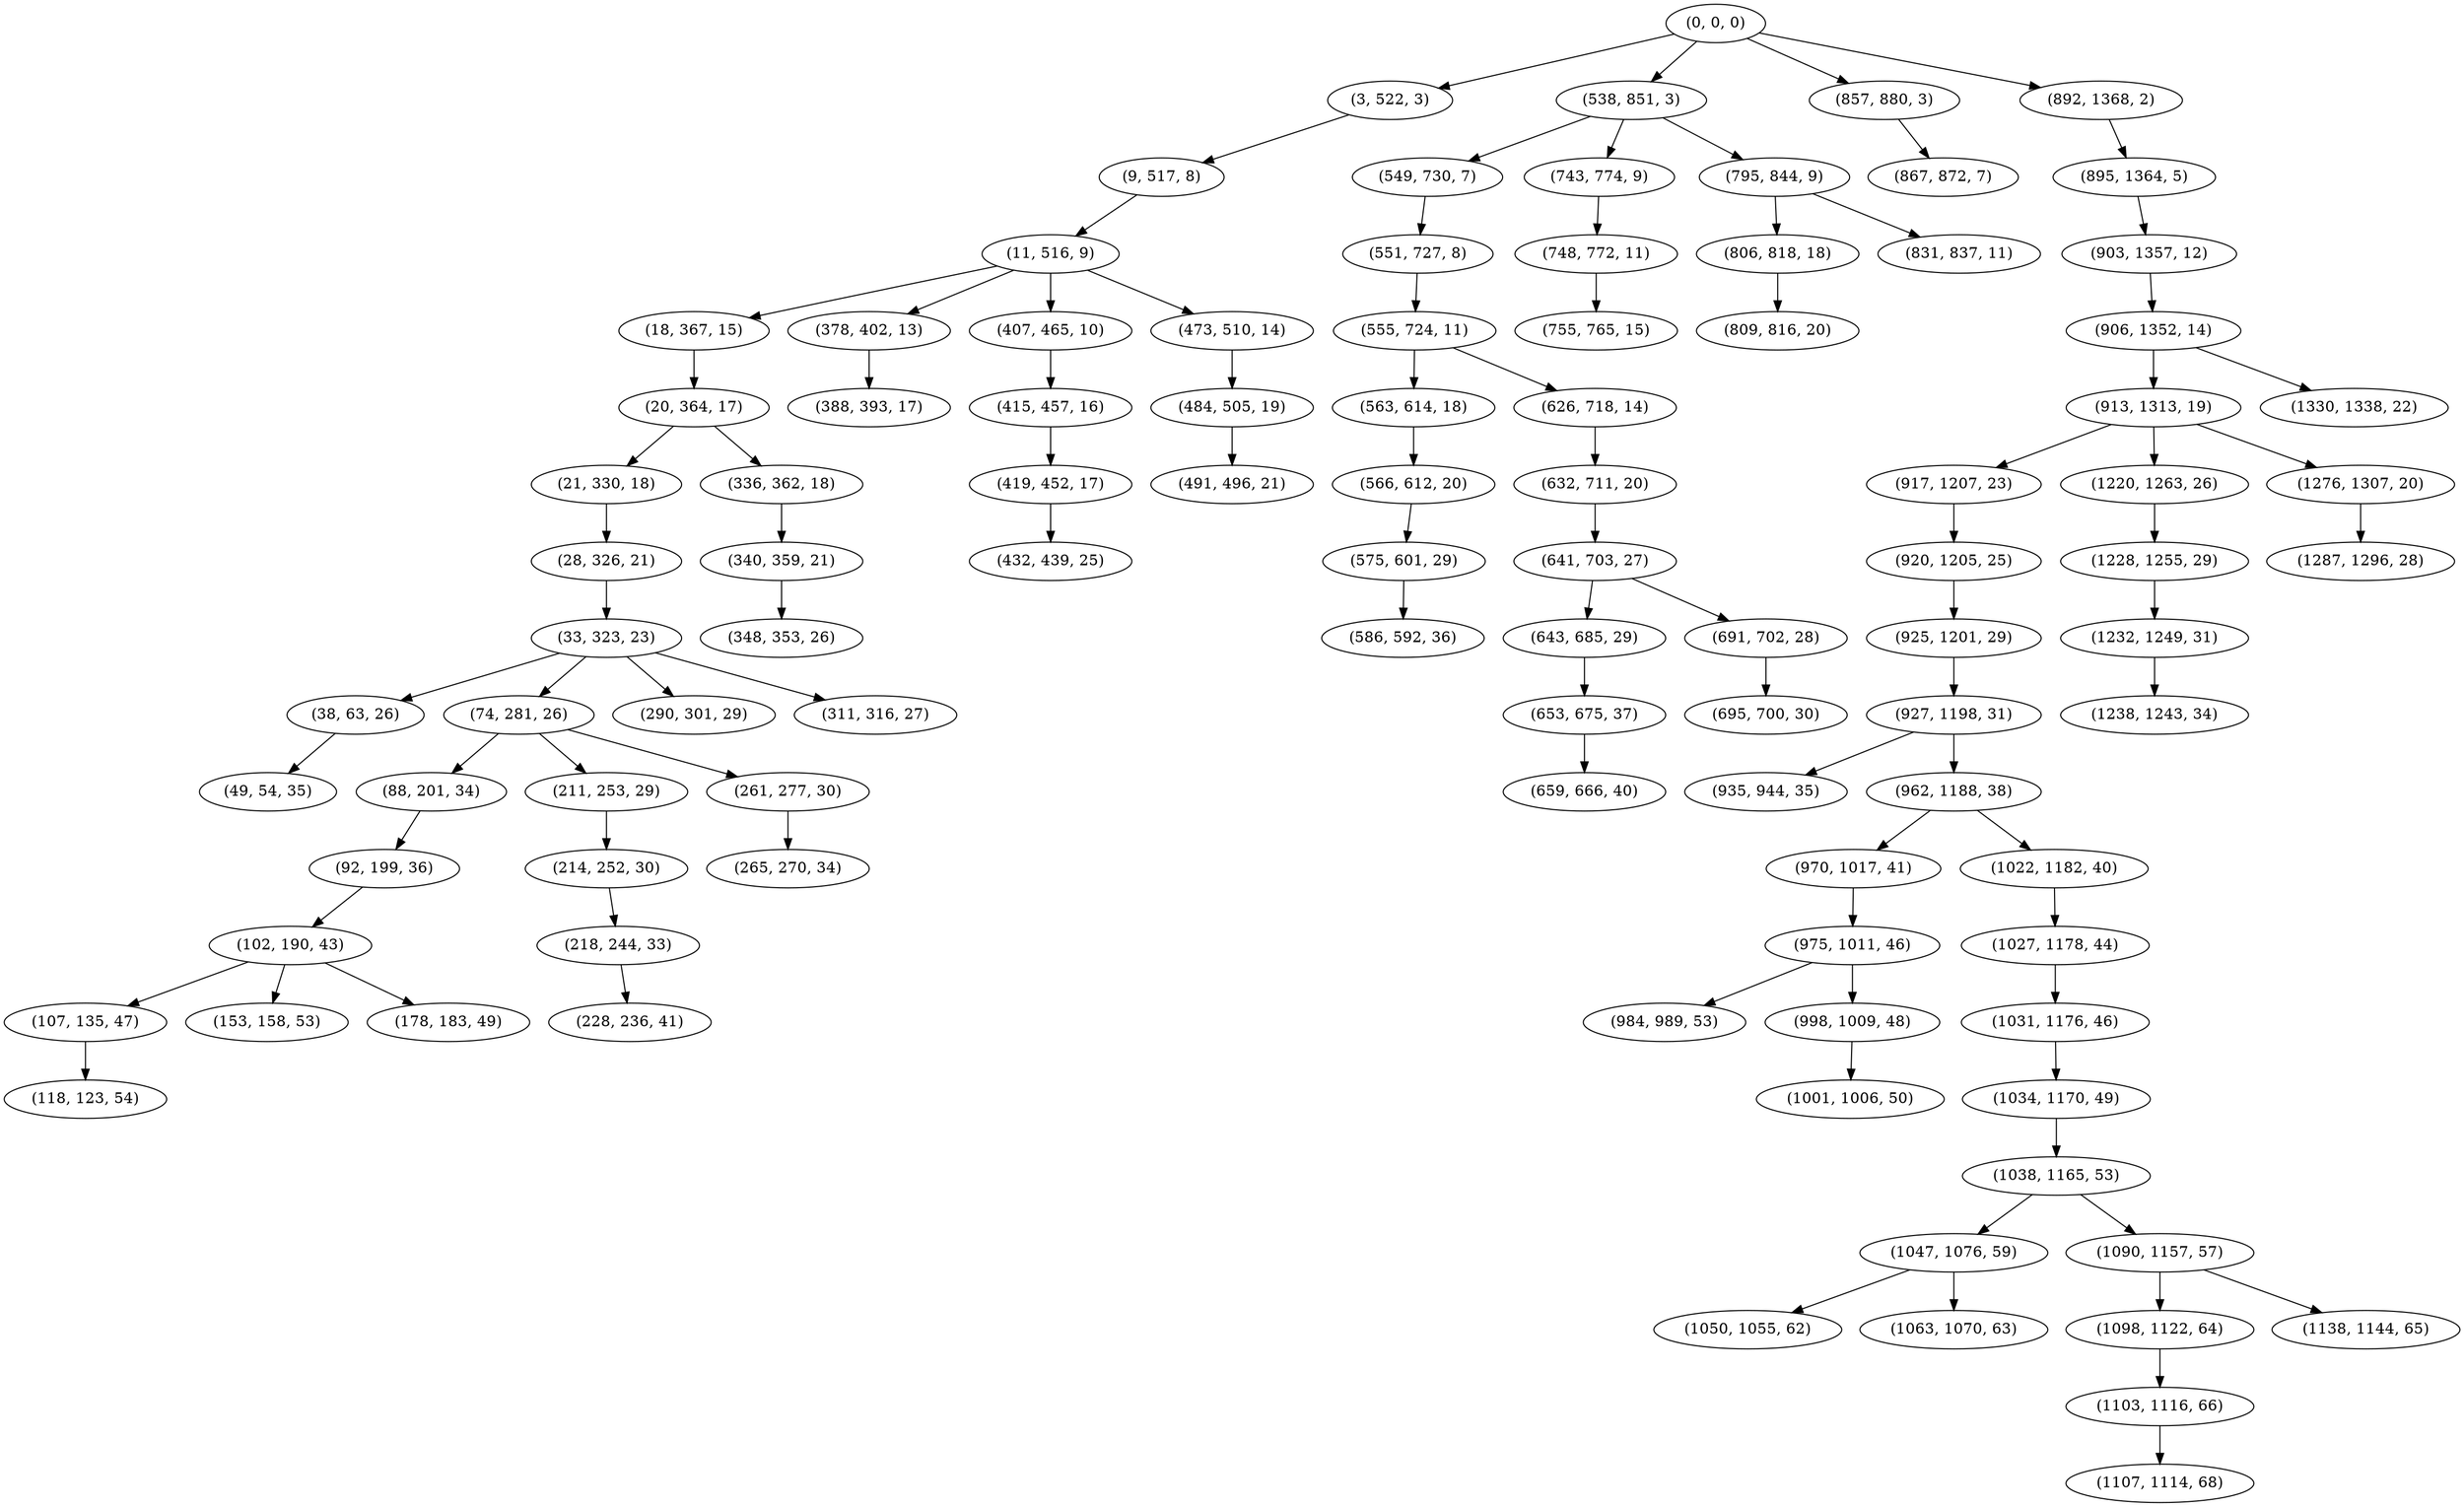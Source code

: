digraph tree {
    "(0, 0, 0)";
    "(3, 522, 3)";
    "(9, 517, 8)";
    "(11, 516, 9)";
    "(18, 367, 15)";
    "(20, 364, 17)";
    "(21, 330, 18)";
    "(28, 326, 21)";
    "(33, 323, 23)";
    "(38, 63, 26)";
    "(49, 54, 35)";
    "(74, 281, 26)";
    "(88, 201, 34)";
    "(92, 199, 36)";
    "(102, 190, 43)";
    "(107, 135, 47)";
    "(118, 123, 54)";
    "(153, 158, 53)";
    "(178, 183, 49)";
    "(211, 253, 29)";
    "(214, 252, 30)";
    "(218, 244, 33)";
    "(228, 236, 41)";
    "(261, 277, 30)";
    "(265, 270, 34)";
    "(290, 301, 29)";
    "(311, 316, 27)";
    "(336, 362, 18)";
    "(340, 359, 21)";
    "(348, 353, 26)";
    "(378, 402, 13)";
    "(388, 393, 17)";
    "(407, 465, 10)";
    "(415, 457, 16)";
    "(419, 452, 17)";
    "(432, 439, 25)";
    "(473, 510, 14)";
    "(484, 505, 19)";
    "(491, 496, 21)";
    "(538, 851, 3)";
    "(549, 730, 7)";
    "(551, 727, 8)";
    "(555, 724, 11)";
    "(563, 614, 18)";
    "(566, 612, 20)";
    "(575, 601, 29)";
    "(586, 592, 36)";
    "(626, 718, 14)";
    "(632, 711, 20)";
    "(641, 703, 27)";
    "(643, 685, 29)";
    "(653, 675, 37)";
    "(659, 666, 40)";
    "(691, 702, 28)";
    "(695, 700, 30)";
    "(743, 774, 9)";
    "(748, 772, 11)";
    "(755, 765, 15)";
    "(795, 844, 9)";
    "(806, 818, 18)";
    "(809, 816, 20)";
    "(831, 837, 11)";
    "(857, 880, 3)";
    "(867, 872, 7)";
    "(892, 1368, 2)";
    "(895, 1364, 5)";
    "(903, 1357, 12)";
    "(906, 1352, 14)";
    "(913, 1313, 19)";
    "(917, 1207, 23)";
    "(920, 1205, 25)";
    "(925, 1201, 29)";
    "(927, 1198, 31)";
    "(935, 944, 35)";
    "(962, 1188, 38)";
    "(970, 1017, 41)";
    "(975, 1011, 46)";
    "(984, 989, 53)";
    "(998, 1009, 48)";
    "(1001, 1006, 50)";
    "(1022, 1182, 40)";
    "(1027, 1178, 44)";
    "(1031, 1176, 46)";
    "(1034, 1170, 49)";
    "(1038, 1165, 53)";
    "(1047, 1076, 59)";
    "(1050, 1055, 62)";
    "(1063, 1070, 63)";
    "(1090, 1157, 57)";
    "(1098, 1122, 64)";
    "(1103, 1116, 66)";
    "(1107, 1114, 68)";
    "(1138, 1144, 65)";
    "(1220, 1263, 26)";
    "(1228, 1255, 29)";
    "(1232, 1249, 31)";
    "(1238, 1243, 34)";
    "(1276, 1307, 20)";
    "(1287, 1296, 28)";
    "(1330, 1338, 22)";
    "(0, 0, 0)" -> "(3, 522, 3)";
    "(0, 0, 0)" -> "(538, 851, 3)";
    "(0, 0, 0)" -> "(857, 880, 3)";
    "(0, 0, 0)" -> "(892, 1368, 2)";
    "(3, 522, 3)" -> "(9, 517, 8)";
    "(9, 517, 8)" -> "(11, 516, 9)";
    "(11, 516, 9)" -> "(18, 367, 15)";
    "(11, 516, 9)" -> "(378, 402, 13)";
    "(11, 516, 9)" -> "(407, 465, 10)";
    "(11, 516, 9)" -> "(473, 510, 14)";
    "(18, 367, 15)" -> "(20, 364, 17)";
    "(20, 364, 17)" -> "(21, 330, 18)";
    "(20, 364, 17)" -> "(336, 362, 18)";
    "(21, 330, 18)" -> "(28, 326, 21)";
    "(28, 326, 21)" -> "(33, 323, 23)";
    "(33, 323, 23)" -> "(38, 63, 26)";
    "(33, 323, 23)" -> "(74, 281, 26)";
    "(33, 323, 23)" -> "(290, 301, 29)";
    "(33, 323, 23)" -> "(311, 316, 27)";
    "(38, 63, 26)" -> "(49, 54, 35)";
    "(74, 281, 26)" -> "(88, 201, 34)";
    "(74, 281, 26)" -> "(211, 253, 29)";
    "(74, 281, 26)" -> "(261, 277, 30)";
    "(88, 201, 34)" -> "(92, 199, 36)";
    "(92, 199, 36)" -> "(102, 190, 43)";
    "(102, 190, 43)" -> "(107, 135, 47)";
    "(102, 190, 43)" -> "(153, 158, 53)";
    "(102, 190, 43)" -> "(178, 183, 49)";
    "(107, 135, 47)" -> "(118, 123, 54)";
    "(211, 253, 29)" -> "(214, 252, 30)";
    "(214, 252, 30)" -> "(218, 244, 33)";
    "(218, 244, 33)" -> "(228, 236, 41)";
    "(261, 277, 30)" -> "(265, 270, 34)";
    "(336, 362, 18)" -> "(340, 359, 21)";
    "(340, 359, 21)" -> "(348, 353, 26)";
    "(378, 402, 13)" -> "(388, 393, 17)";
    "(407, 465, 10)" -> "(415, 457, 16)";
    "(415, 457, 16)" -> "(419, 452, 17)";
    "(419, 452, 17)" -> "(432, 439, 25)";
    "(473, 510, 14)" -> "(484, 505, 19)";
    "(484, 505, 19)" -> "(491, 496, 21)";
    "(538, 851, 3)" -> "(549, 730, 7)";
    "(538, 851, 3)" -> "(743, 774, 9)";
    "(538, 851, 3)" -> "(795, 844, 9)";
    "(549, 730, 7)" -> "(551, 727, 8)";
    "(551, 727, 8)" -> "(555, 724, 11)";
    "(555, 724, 11)" -> "(563, 614, 18)";
    "(555, 724, 11)" -> "(626, 718, 14)";
    "(563, 614, 18)" -> "(566, 612, 20)";
    "(566, 612, 20)" -> "(575, 601, 29)";
    "(575, 601, 29)" -> "(586, 592, 36)";
    "(626, 718, 14)" -> "(632, 711, 20)";
    "(632, 711, 20)" -> "(641, 703, 27)";
    "(641, 703, 27)" -> "(643, 685, 29)";
    "(641, 703, 27)" -> "(691, 702, 28)";
    "(643, 685, 29)" -> "(653, 675, 37)";
    "(653, 675, 37)" -> "(659, 666, 40)";
    "(691, 702, 28)" -> "(695, 700, 30)";
    "(743, 774, 9)" -> "(748, 772, 11)";
    "(748, 772, 11)" -> "(755, 765, 15)";
    "(795, 844, 9)" -> "(806, 818, 18)";
    "(795, 844, 9)" -> "(831, 837, 11)";
    "(806, 818, 18)" -> "(809, 816, 20)";
    "(857, 880, 3)" -> "(867, 872, 7)";
    "(892, 1368, 2)" -> "(895, 1364, 5)";
    "(895, 1364, 5)" -> "(903, 1357, 12)";
    "(903, 1357, 12)" -> "(906, 1352, 14)";
    "(906, 1352, 14)" -> "(913, 1313, 19)";
    "(906, 1352, 14)" -> "(1330, 1338, 22)";
    "(913, 1313, 19)" -> "(917, 1207, 23)";
    "(913, 1313, 19)" -> "(1220, 1263, 26)";
    "(913, 1313, 19)" -> "(1276, 1307, 20)";
    "(917, 1207, 23)" -> "(920, 1205, 25)";
    "(920, 1205, 25)" -> "(925, 1201, 29)";
    "(925, 1201, 29)" -> "(927, 1198, 31)";
    "(927, 1198, 31)" -> "(935, 944, 35)";
    "(927, 1198, 31)" -> "(962, 1188, 38)";
    "(962, 1188, 38)" -> "(970, 1017, 41)";
    "(962, 1188, 38)" -> "(1022, 1182, 40)";
    "(970, 1017, 41)" -> "(975, 1011, 46)";
    "(975, 1011, 46)" -> "(984, 989, 53)";
    "(975, 1011, 46)" -> "(998, 1009, 48)";
    "(998, 1009, 48)" -> "(1001, 1006, 50)";
    "(1022, 1182, 40)" -> "(1027, 1178, 44)";
    "(1027, 1178, 44)" -> "(1031, 1176, 46)";
    "(1031, 1176, 46)" -> "(1034, 1170, 49)";
    "(1034, 1170, 49)" -> "(1038, 1165, 53)";
    "(1038, 1165, 53)" -> "(1047, 1076, 59)";
    "(1038, 1165, 53)" -> "(1090, 1157, 57)";
    "(1047, 1076, 59)" -> "(1050, 1055, 62)";
    "(1047, 1076, 59)" -> "(1063, 1070, 63)";
    "(1090, 1157, 57)" -> "(1098, 1122, 64)";
    "(1090, 1157, 57)" -> "(1138, 1144, 65)";
    "(1098, 1122, 64)" -> "(1103, 1116, 66)";
    "(1103, 1116, 66)" -> "(1107, 1114, 68)";
    "(1220, 1263, 26)" -> "(1228, 1255, 29)";
    "(1228, 1255, 29)" -> "(1232, 1249, 31)";
    "(1232, 1249, 31)" -> "(1238, 1243, 34)";
    "(1276, 1307, 20)" -> "(1287, 1296, 28)";
}
